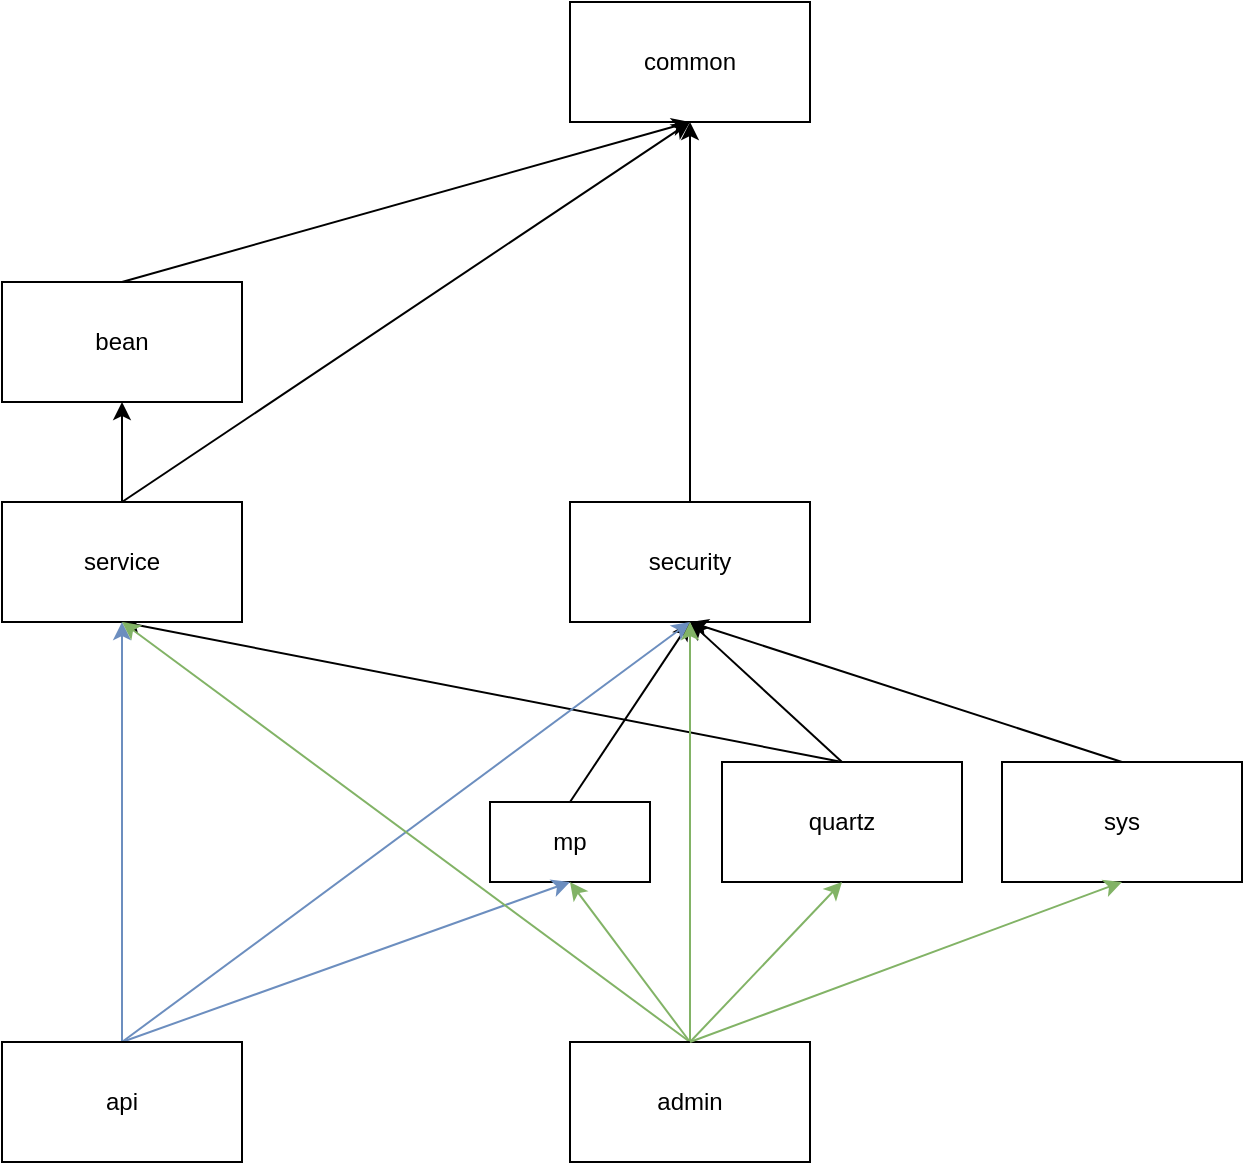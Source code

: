 <mxfile version="14.5.8" type="github">
  <diagram id="UbOgum2vD9yqbYurMn_D" name="Page-1">
    <mxGraphModel dx="1422" dy="763" grid="1" gridSize="10" guides="1" tooltips="1" connect="1" arrows="1" fold="1" page="1" pageScale="1" pageWidth="827" pageHeight="1169" math="0" shadow="0">
      <root>
        <mxCell id="0" />
        <mxCell id="1" parent="0" />
        <mxCell id="tBLEZjJxzP_krzcMmYK0-1" value="common" style="rounded=0;whiteSpace=wrap;html=1;" vertex="1" parent="1">
          <mxGeometry x="414" y="100" width="120" height="60" as="geometry" />
        </mxCell>
        <mxCell id="tBLEZjJxzP_krzcMmYK0-28" style="edgeStyle=none;rounded=0;orthogonalLoop=1;jettySize=auto;html=1;exitX=0.5;exitY=0;exitDx=0;exitDy=0;entryX=0.5;entryY=1;entryDx=0;entryDy=0;" edge="1" parent="1" source="tBLEZjJxzP_krzcMmYK0-2" target="tBLEZjJxzP_krzcMmYK0-1">
          <mxGeometry relative="1" as="geometry" />
        </mxCell>
        <mxCell id="tBLEZjJxzP_krzcMmYK0-2" value="bean" style="rounded=0;whiteSpace=wrap;html=1;" vertex="1" parent="1">
          <mxGeometry x="130" y="240" width="120" height="60" as="geometry" />
        </mxCell>
        <mxCell id="tBLEZjJxzP_krzcMmYK0-27" style="edgeStyle=none;rounded=0;orthogonalLoop=1;jettySize=auto;html=1;exitX=0.5;exitY=0;exitDx=0;exitDy=0;entryX=0.5;entryY=1;entryDx=0;entryDy=0;" edge="1" parent="1" source="tBLEZjJxzP_krzcMmYK0-3" target="tBLEZjJxzP_krzcMmYK0-1">
          <mxGeometry relative="1" as="geometry" />
        </mxCell>
        <mxCell id="tBLEZjJxzP_krzcMmYK0-3" value="security" style="rounded=0;whiteSpace=wrap;html=1;" vertex="1" parent="1">
          <mxGeometry x="414" y="350" width="120" height="60" as="geometry" />
        </mxCell>
        <mxCell id="tBLEZjJxzP_krzcMmYK0-24" style="edgeStyle=none;rounded=0;orthogonalLoop=1;jettySize=auto;html=1;exitX=0.5;exitY=0;exitDx=0;exitDy=0;entryX=0.5;entryY=1;entryDx=0;entryDy=0;" edge="1" parent="1" source="tBLEZjJxzP_krzcMmYK0-4" target="tBLEZjJxzP_krzcMmYK0-3">
          <mxGeometry relative="1" as="geometry" />
        </mxCell>
        <mxCell id="tBLEZjJxzP_krzcMmYK0-4" value="mp" style="rounded=0;whiteSpace=wrap;html=1;" vertex="1" parent="1">
          <mxGeometry x="374" y="500" width="80" height="40" as="geometry" />
        </mxCell>
        <mxCell id="tBLEZjJxzP_krzcMmYK0-21" style="edgeStyle=none;rounded=0;orthogonalLoop=1;jettySize=auto;html=1;exitX=0.5;exitY=0;exitDx=0;exitDy=0;entryX=0.5;entryY=1;entryDx=0;entryDy=0;" edge="1" parent="1" source="tBLEZjJxzP_krzcMmYK0-5" target="tBLEZjJxzP_krzcMmYK0-3">
          <mxGeometry relative="1" as="geometry">
            <mxPoint x="470" y="440" as="targetPoint" />
          </mxGeometry>
        </mxCell>
        <mxCell id="tBLEZjJxzP_krzcMmYK0-5" value="sys" style="rounded=0;whiteSpace=wrap;html=1;" vertex="1" parent="1">
          <mxGeometry x="630" y="480" width="120" height="60" as="geometry" />
        </mxCell>
        <mxCell id="tBLEZjJxzP_krzcMmYK0-22" style="edgeStyle=none;rounded=0;orthogonalLoop=1;jettySize=auto;html=1;exitX=0.5;exitY=0;exitDx=0;exitDy=0;entryX=0.5;entryY=1;entryDx=0;entryDy=0;" edge="1" parent="1" source="tBLEZjJxzP_krzcMmYK0-6" target="tBLEZjJxzP_krzcMmYK0-8">
          <mxGeometry relative="1" as="geometry" />
        </mxCell>
        <mxCell id="tBLEZjJxzP_krzcMmYK0-23" style="edgeStyle=none;rounded=0;orthogonalLoop=1;jettySize=auto;html=1;exitX=0.5;exitY=0;exitDx=0;exitDy=0;entryX=0.5;entryY=1;entryDx=0;entryDy=0;" edge="1" parent="1" source="tBLEZjJxzP_krzcMmYK0-6" target="tBLEZjJxzP_krzcMmYK0-3">
          <mxGeometry relative="1" as="geometry" />
        </mxCell>
        <mxCell id="tBLEZjJxzP_krzcMmYK0-6" value="quartz" style="rounded=0;whiteSpace=wrap;html=1;" vertex="1" parent="1">
          <mxGeometry x="490" y="480" width="120" height="60" as="geometry" />
        </mxCell>
        <mxCell id="tBLEZjJxzP_krzcMmYK0-25" style="edgeStyle=none;rounded=0;orthogonalLoop=1;jettySize=auto;html=1;exitX=0.5;exitY=0;exitDx=0;exitDy=0;entryX=0.5;entryY=1;entryDx=0;entryDy=0;" edge="1" parent="1" source="tBLEZjJxzP_krzcMmYK0-8" target="tBLEZjJxzP_krzcMmYK0-2">
          <mxGeometry relative="1" as="geometry" />
        </mxCell>
        <mxCell id="tBLEZjJxzP_krzcMmYK0-26" style="edgeStyle=none;rounded=0;orthogonalLoop=1;jettySize=auto;html=1;exitX=0.5;exitY=0;exitDx=0;exitDy=0;entryX=0.5;entryY=1;entryDx=0;entryDy=0;" edge="1" parent="1" source="tBLEZjJxzP_krzcMmYK0-8" target="tBLEZjJxzP_krzcMmYK0-1">
          <mxGeometry relative="1" as="geometry" />
        </mxCell>
        <mxCell id="tBLEZjJxzP_krzcMmYK0-8" value="service" style="rounded=0;whiteSpace=wrap;html=1;" vertex="1" parent="1">
          <mxGeometry x="130" y="350" width="120" height="60" as="geometry" />
        </mxCell>
        <mxCell id="tBLEZjJxzP_krzcMmYK0-10" style="rounded=0;orthogonalLoop=1;jettySize=auto;html=1;exitX=0.5;exitY=0;exitDx=0;exitDy=0;entryX=0.5;entryY=1;entryDx=0;entryDy=0;fillColor=#dae8fc;strokeColor=#6c8ebf;" edge="1" parent="1" source="tBLEZjJxzP_krzcMmYK0-9" target="tBLEZjJxzP_krzcMmYK0-8">
          <mxGeometry relative="1" as="geometry">
            <mxPoint x="370" y="430" as="targetPoint" />
          </mxGeometry>
        </mxCell>
        <mxCell id="tBLEZjJxzP_krzcMmYK0-11" style="edgeStyle=none;rounded=0;orthogonalLoop=1;jettySize=auto;html=1;exitX=0.5;exitY=0;exitDx=0;exitDy=0;entryX=0.5;entryY=1;entryDx=0;entryDy=0;fillColor=#dae8fc;strokeColor=#6c8ebf;" edge="1" parent="1" source="tBLEZjJxzP_krzcMmYK0-9" target="tBLEZjJxzP_krzcMmYK0-4">
          <mxGeometry relative="1" as="geometry" />
        </mxCell>
        <mxCell id="tBLEZjJxzP_krzcMmYK0-12" style="edgeStyle=none;rounded=0;orthogonalLoop=1;jettySize=auto;html=1;exitX=0.5;exitY=0;exitDx=0;exitDy=0;entryX=0.5;entryY=1;entryDx=0;entryDy=0;fillColor=#dae8fc;strokeColor=#6c8ebf;" edge="1" parent="1" source="tBLEZjJxzP_krzcMmYK0-9" target="tBLEZjJxzP_krzcMmYK0-3">
          <mxGeometry relative="1" as="geometry" />
        </mxCell>
        <mxCell id="tBLEZjJxzP_krzcMmYK0-14" style="edgeStyle=none;rounded=0;orthogonalLoop=1;jettySize=auto;html=1;exitX=0.5;exitY=0;exitDx=0;exitDy=0;entryX=0.5;entryY=1;entryDx=0;entryDy=0;fillColor=#d5e8d4;strokeColor=#82b366;" edge="1" parent="1" source="tBLEZjJxzP_krzcMmYK0-13" target="tBLEZjJxzP_krzcMmYK0-8">
          <mxGeometry relative="1" as="geometry" />
        </mxCell>
        <mxCell id="tBLEZjJxzP_krzcMmYK0-16" style="edgeStyle=none;rounded=0;orthogonalLoop=1;jettySize=auto;html=1;exitX=0.5;exitY=0;exitDx=0;exitDy=0;entryX=0.5;entryY=1;entryDx=0;entryDy=0;fillColor=#d5e8d4;strokeColor=#82b366;" edge="1" parent="1" source="tBLEZjJxzP_krzcMmYK0-13" target="tBLEZjJxzP_krzcMmYK0-3">
          <mxGeometry relative="1" as="geometry" />
        </mxCell>
        <mxCell id="tBLEZjJxzP_krzcMmYK0-17" style="edgeStyle=none;rounded=0;orthogonalLoop=1;jettySize=auto;html=1;exitX=0.5;exitY=0;exitDx=0;exitDy=0;entryX=0.5;entryY=1;entryDx=0;entryDy=0;fillColor=#d5e8d4;strokeColor=#82b366;" edge="1" parent="1" source="tBLEZjJxzP_krzcMmYK0-13" target="tBLEZjJxzP_krzcMmYK0-4">
          <mxGeometry relative="1" as="geometry" />
        </mxCell>
        <mxCell id="tBLEZjJxzP_krzcMmYK0-18" style="edgeStyle=none;rounded=0;orthogonalLoop=1;jettySize=auto;html=1;exitX=0.5;exitY=0;exitDx=0;exitDy=0;entryX=0.5;entryY=1;entryDx=0;entryDy=0;fillColor=#d5e8d4;strokeColor=#82b366;" edge="1" parent="1" source="tBLEZjJxzP_krzcMmYK0-13" target="tBLEZjJxzP_krzcMmYK0-6">
          <mxGeometry relative="1" as="geometry" />
        </mxCell>
        <mxCell id="tBLEZjJxzP_krzcMmYK0-13" value="admin" style="rounded=0;whiteSpace=wrap;html=1;" vertex="1" parent="1">
          <mxGeometry x="414" y="620" width="120" height="60" as="geometry" />
        </mxCell>
        <mxCell id="tBLEZjJxzP_krzcMmYK0-9" value="api" style="rounded=0;whiteSpace=wrap;html=1;" vertex="1" parent="1">
          <mxGeometry x="130" y="620" width="120" height="60" as="geometry" />
        </mxCell>
        <mxCell id="tBLEZjJxzP_krzcMmYK0-20" style="edgeStyle=none;rounded=0;orthogonalLoop=1;jettySize=auto;html=1;exitX=0.5;exitY=0;exitDx=0;exitDy=0;entryX=0.5;entryY=1;entryDx=0;entryDy=0;fillColor=#d5e8d4;strokeColor=#82b366;" edge="1" parent="1" source="tBLEZjJxzP_krzcMmYK0-13" target="tBLEZjJxzP_krzcMmYK0-5">
          <mxGeometry relative="1" as="geometry">
            <mxPoint x="390" y="620" as="sourcePoint" />
            <mxPoint x="660" y="540" as="targetPoint" />
          </mxGeometry>
        </mxCell>
      </root>
    </mxGraphModel>
  </diagram>
</mxfile>
